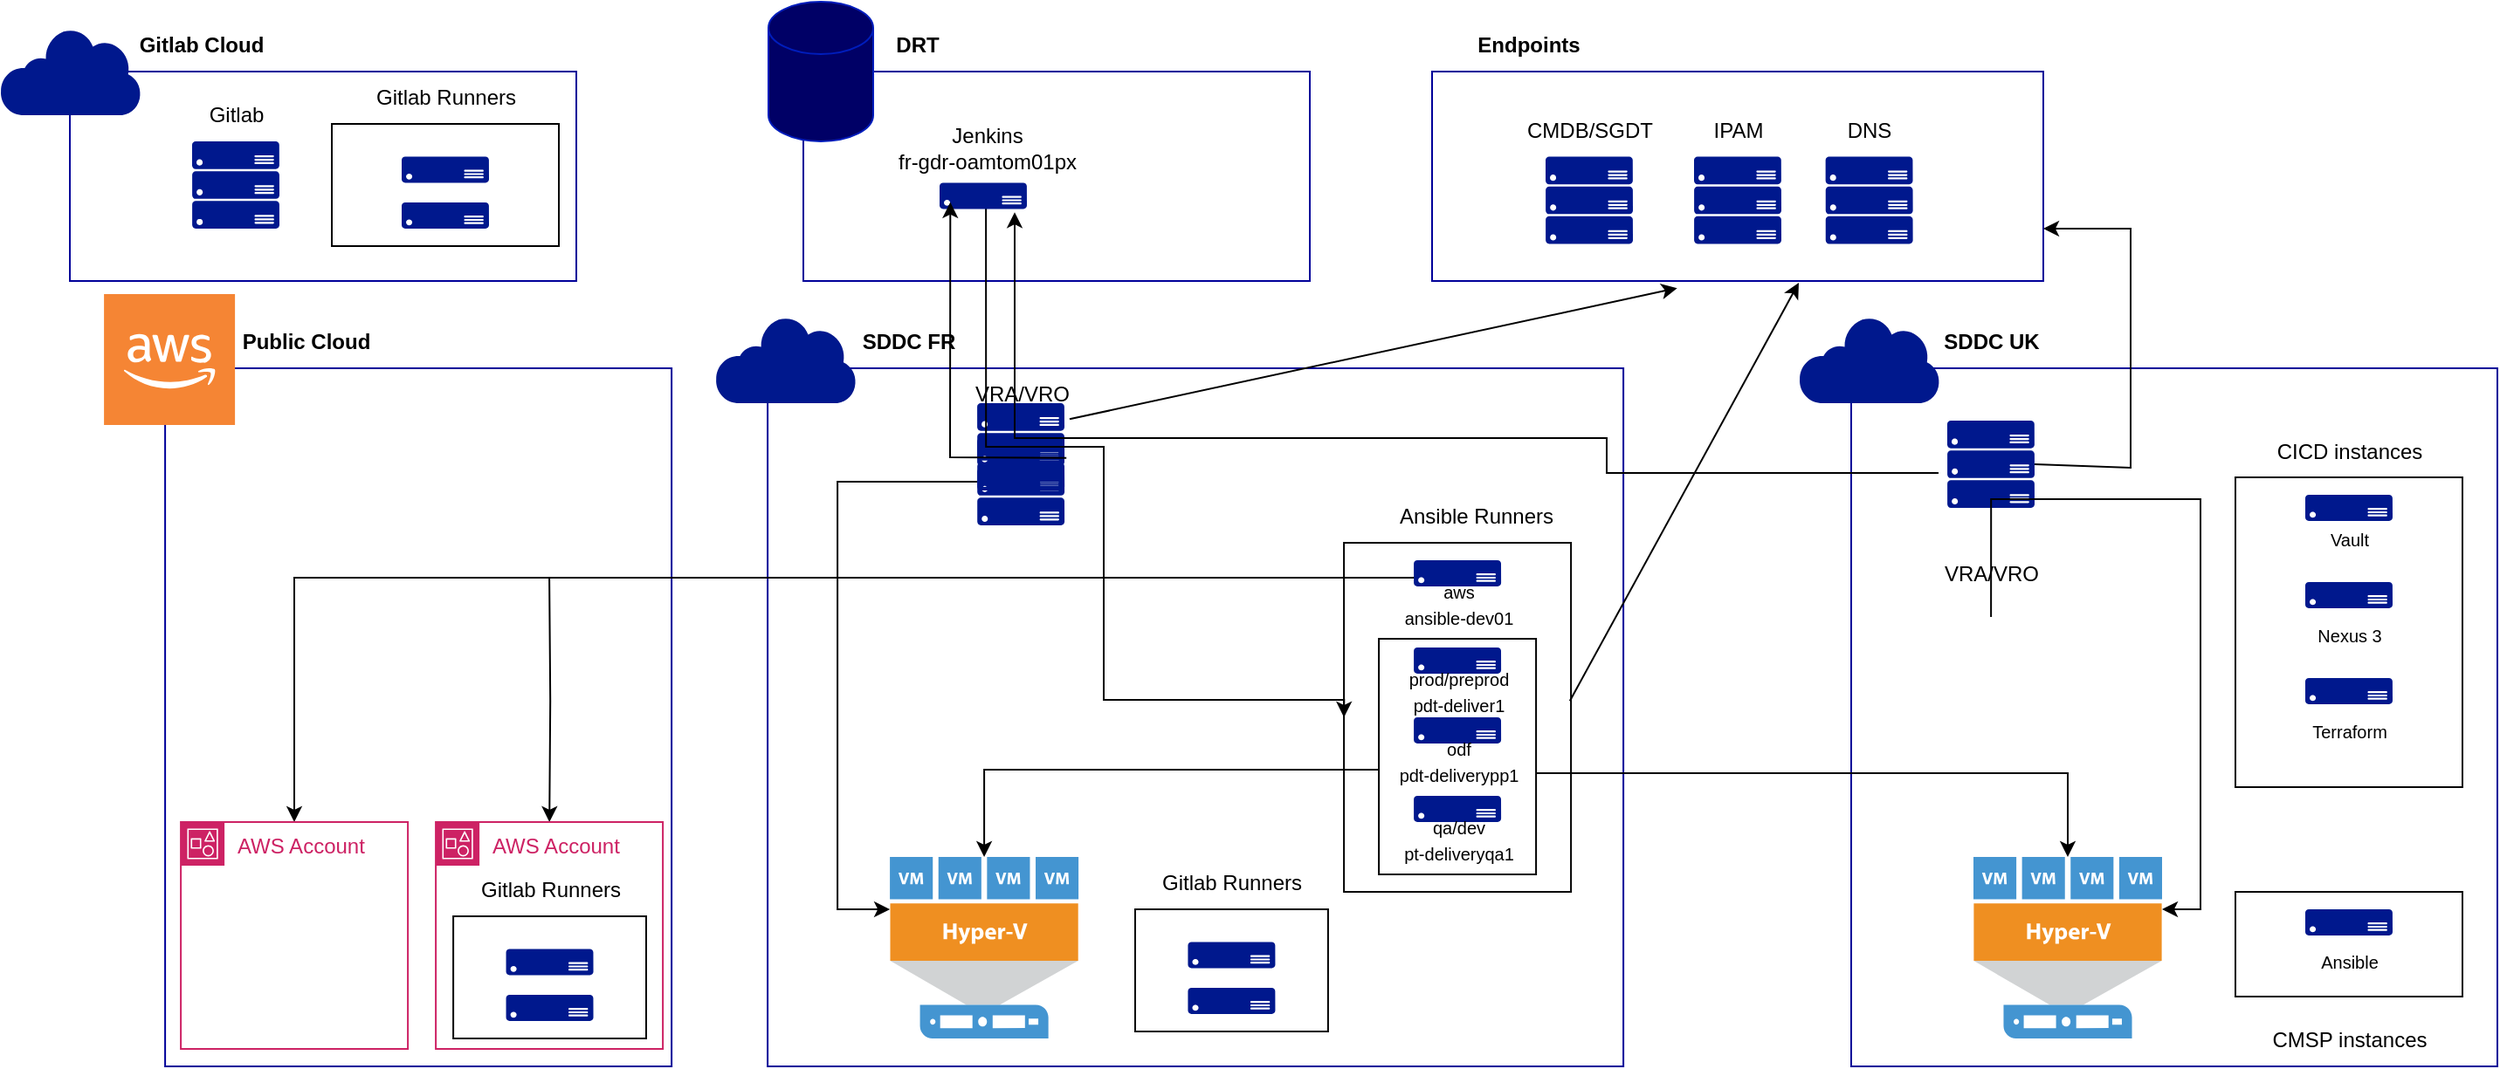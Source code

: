 <mxfile version="20.5.3" type="github">
  <diagram id="WSj-ofv7-w6pcWycVjmf" name="Page-1">
    <mxGraphModel dx="2211" dy="729" grid="1" gridSize="10" guides="1" tooltips="1" connect="1" arrows="1" fold="1" page="1" pageScale="1" pageWidth="827" pageHeight="1169" math="0" shadow="0">
      <root>
        <mxCell id="0" />
        <mxCell id="1" parent="0" />
        <mxCell id="iVrFUYGp8FM9man2nASM-22" value="" style="whiteSpace=wrap;html=1;strokeColor=#000099;" vertex="1" parent="1">
          <mxGeometry x="430" y="330" width="370" height="400" as="geometry" />
        </mxCell>
        <mxCell id="iVrFUYGp8FM9man2nASM-85" value="" style="rounded=0;whiteSpace=wrap;html=1;" vertex="1" parent="1">
          <mxGeometry x="650" y="630" width="130" height="60" as="geometry" />
        </mxCell>
        <mxCell id="iVrFUYGp8FM9man2nASM-1" value="" style="whiteSpace=wrap;html=1;strokeColor=#000099;" vertex="1" parent="1">
          <mxGeometry x="-190.45" y="330" width="490" height="400" as="geometry" />
        </mxCell>
        <mxCell id="iVrFUYGp8FM9man2nASM-2" value="" style="rounded=0;whiteSpace=wrap;html=1;" vertex="1" parent="1">
          <mxGeometry x="139.55" y="430" width="130" height="200" as="geometry" />
        </mxCell>
        <mxCell id="iVrFUYGp8FM9man2nASM-3" value="" style="rounded=0;whiteSpace=wrap;html=1;" vertex="1" parent="1">
          <mxGeometry x="159.55" y="485" width="90" height="135" as="geometry" />
        </mxCell>
        <mxCell id="iVrFUYGp8FM9man2nASM-4" value="" style="whiteSpace=wrap;html=1;strokeColor=#000099;" vertex="1" parent="1">
          <mxGeometry x="-170" y="160" width="290" height="120" as="geometry" />
        </mxCell>
        <mxCell id="iVrFUYGp8FM9man2nASM-5" value="" style="whiteSpace=wrap;html=1;strokeColor=#000099;" vertex="1" parent="1">
          <mxGeometry x="-535.45" y="330" width="290" height="400" as="geometry" />
        </mxCell>
        <mxCell id="iVrFUYGp8FM9man2nASM-6" value="" style="whiteSpace=wrap;html=1;strokeColor=#000099;" vertex="1" parent="1">
          <mxGeometry x="190" y="160" width="350" height="120" as="geometry" />
        </mxCell>
        <mxCell id="iVrFUYGp8FM9man2nASM-7" value="" style="sketch=0;aspect=fixed;pointerEvents=1;shadow=0;dashed=0;html=1;strokeColor=none;labelPosition=center;verticalLabelPosition=bottom;verticalAlign=top;align=center;fillColor=#00188D;shape=mxgraph.azure.server_rack" vertex="1" parent="1">
          <mxGeometry x="-70.45" y="350" width="50" height="50" as="geometry" />
        </mxCell>
        <mxCell id="iVrFUYGp8FM9man2nASM-8" value="VRA/VRO" style="text;html=1;align=center;verticalAlign=middle;resizable=0;points=[];autosize=1;strokeColor=none;fillColor=none;" vertex="1" parent="1">
          <mxGeometry x="-85.45" y="330" width="80" height="30" as="geometry" />
        </mxCell>
        <mxCell id="iVrFUYGp8FM9man2nASM-9" value="&lt;b&gt;SDDC FR&lt;/b&gt;" style="text;html=1;align=center;verticalAlign=middle;resizable=0;points=[];autosize=1;strokeColor=none;fillColor=none;" vertex="1" parent="1">
          <mxGeometry x="-150.45" y="300" width="80" height="30" as="geometry" />
        </mxCell>
        <mxCell id="iVrFUYGp8FM9man2nASM-10" value="" style="sketch=0;aspect=fixed;pointerEvents=1;shadow=0;dashed=0;html=1;strokeColor=none;labelPosition=center;verticalLabelPosition=bottom;verticalAlign=top;align=center;fillColor=#00188D;shape=mxgraph.mscae.enterprise.internet" vertex="1" parent="1">
          <mxGeometry x="-220.45" y="300" width="80.65" height="50" as="geometry" />
        </mxCell>
        <mxCell id="iVrFUYGp8FM9man2nASM-11" value="" style="pointerEvents=1;shadow=0;dashed=0;html=1;strokeColor=none;fillColor=#4495D1;labelPosition=center;verticalLabelPosition=bottom;verticalAlign=top;align=center;outlineConnect=0;shape=mxgraph.veeam.hyper_v_host;" vertex="1" parent="1">
          <mxGeometry x="-120.45" y="610" width="108" height="104" as="geometry" />
        </mxCell>
        <mxCell id="iVrFUYGp8FM9man2nASM-12" style="edgeStyle=orthogonalEdgeStyle;rounded=0;orthogonalLoop=1;jettySize=auto;html=1;" edge="1" parent="1" source="iVrFUYGp8FM9man2nASM-13" target="iVrFUYGp8FM9man2nASM-11">
          <mxGeometry relative="1" as="geometry">
            <Array as="points">
              <mxPoint x="-150.45" y="395" />
              <mxPoint x="-150.45" y="640" />
            </Array>
          </mxGeometry>
        </mxCell>
        <mxCell id="iVrFUYGp8FM9man2nASM-13" value="" style="sketch=0;aspect=fixed;pointerEvents=1;shadow=0;dashed=0;html=1;strokeColor=none;labelPosition=center;verticalLabelPosition=bottom;verticalAlign=top;align=center;fillColor=#00188D;shape=mxgraph.azure.server_rack" vertex="1" parent="1">
          <mxGeometry x="-70.45" y="370" width="50" height="50" as="geometry" />
        </mxCell>
        <mxCell id="iVrFUYGp8FM9man2nASM-14" style="edgeStyle=orthogonalEdgeStyle;rounded=0;orthogonalLoop=1;jettySize=auto;html=1;exitX=0.5;exitY=1;exitDx=0;exitDy=0;exitPerimeter=0;entryX=0;entryY=0.5;entryDx=0;entryDy=0;" edge="1" parent="1" target="iVrFUYGp8FM9man2nASM-2">
          <mxGeometry relative="1" as="geometry">
            <Array as="points">
              <mxPoint x="-65" y="375" />
              <mxPoint x="2" y="375" />
              <mxPoint x="2" y="520" />
              <mxPoint x="140" y="520" />
            </Array>
            <mxPoint x="139.55" y="533.6" as="targetPoint" />
            <mxPoint x="-65.44" y="233.75" as="sourcePoint" />
          </mxGeometry>
        </mxCell>
        <mxCell id="iVrFUYGp8FM9man2nASM-15" value="" style="sketch=0;aspect=fixed;pointerEvents=1;shadow=0;dashed=0;html=1;strokeColor=none;labelPosition=center;verticalLabelPosition=bottom;verticalAlign=top;align=center;fillColor=#00188D;shape=mxgraph.azure.server" vertex="1" parent="1">
          <mxGeometry x="-92" y="223.75" width="50" height="15" as="geometry" />
        </mxCell>
        <mxCell id="iVrFUYGp8FM9man2nASM-16" value="Jenkins&lt;br&gt;fr-gdr-oamtom01px" style="text;html=1;align=center;verticalAlign=middle;resizable=0;points=[];autosize=1;strokeColor=none;fillColor=none;" vertex="1" parent="1">
          <mxGeometry x="-130" y="183.75" width="130" height="40" as="geometry" />
        </mxCell>
        <mxCell id="iVrFUYGp8FM9man2nASM-17" style="edgeStyle=orthogonalEdgeStyle;rounded=0;orthogonalLoop=1;jettySize=auto;html=1;" edge="1" parent="1" target="iVrFUYGp8FM9man2nASM-32">
          <mxGeometry relative="1" as="geometry">
            <mxPoint x="-315.45" y="450" as="sourcePoint" />
          </mxGeometry>
        </mxCell>
        <mxCell id="iVrFUYGp8FM9man2nASM-18" style="edgeStyle=orthogonalEdgeStyle;rounded=0;orthogonalLoop=1;jettySize=auto;html=1;exitX=0.25;exitY=0.125;exitDx=0;exitDy=0;exitPerimeter=0;" edge="1" parent="1" source="iVrFUYGp8FM9man2nASM-49" target="iVrFUYGp8FM9man2nASM-31">
          <mxGeometry relative="1" as="geometry" />
        </mxCell>
        <mxCell id="iVrFUYGp8FM9man2nASM-19" value="" style="sketch=0;aspect=fixed;pointerEvents=1;shadow=0;dashed=0;html=1;strokeColor=none;labelPosition=center;verticalLabelPosition=bottom;verticalAlign=top;align=center;fillColor=#00188D;shape=mxgraph.azure.server" vertex="1" parent="1">
          <mxGeometry x="179.55" y="490" width="50" height="15" as="geometry" />
        </mxCell>
        <mxCell id="iVrFUYGp8FM9man2nASM-20" value="&lt;b&gt;Endpoints&lt;/b&gt;" style="text;html=1;align=center;verticalAlign=middle;resizable=0;points=[];autosize=1;strokeColor=none;fillColor=none;" vertex="1" parent="1">
          <mxGeometry x="205" y="130" width="80" height="30" as="geometry" />
        </mxCell>
        <mxCell id="iVrFUYGp8FM9man2nASM-21" value="" style="sketch=0;aspect=fixed;pointerEvents=1;shadow=0;dashed=0;html=1;strokeColor=none;labelPosition=center;verticalLabelPosition=bottom;verticalAlign=top;align=center;fillColor=#00188D;shape=mxgraph.azure.server_rack" vertex="1" parent="1">
          <mxGeometry x="485" y="360" width="50" height="50" as="geometry" />
        </mxCell>
        <mxCell id="iVrFUYGp8FM9man2nASM-23" value="VRA/VRO" style="text;html=1;align=center;verticalAlign=middle;resizable=0;points=[];autosize=1;strokeColor=none;fillColor=none;" vertex="1" parent="1">
          <mxGeometry x="470" y="432.5" width="80" height="30" as="geometry" />
        </mxCell>
        <mxCell id="iVrFUYGp8FM9man2nASM-24" value="&lt;b&gt;SDDC UK&lt;/b&gt;" style="text;html=1;align=center;verticalAlign=middle;resizable=0;points=[];autosize=1;strokeColor=none;fillColor=none;" vertex="1" parent="1">
          <mxGeometry x="470" y="300" width="80" height="30" as="geometry" />
        </mxCell>
        <mxCell id="iVrFUYGp8FM9man2nASM-25" value="" style="sketch=0;aspect=fixed;pointerEvents=1;shadow=0;dashed=0;html=1;strokeColor=none;labelPosition=center;verticalLabelPosition=bottom;verticalAlign=top;align=center;fillColor=#00188D;shape=mxgraph.mscae.enterprise.internet" vertex="1" parent="1">
          <mxGeometry x="400" y="300" width="80.65" height="50" as="geometry" />
        </mxCell>
        <mxCell id="iVrFUYGp8FM9man2nASM-26" value="" style="pointerEvents=1;shadow=0;dashed=0;html=1;strokeColor=none;fillColor=#4495D1;labelPosition=center;verticalLabelPosition=bottom;verticalAlign=top;align=center;outlineConnect=0;shape=mxgraph.veeam.hyper_v_host;" vertex="1" parent="1">
          <mxGeometry x="500" y="610" width="108" height="104" as="geometry" />
        </mxCell>
        <mxCell id="iVrFUYGp8FM9man2nASM-27" style="edgeStyle=orthogonalEdgeStyle;rounded=0;orthogonalLoop=1;jettySize=auto;html=1;" edge="1" parent="1" target="iVrFUYGp8FM9man2nASM-26">
          <mxGeometry relative="1" as="geometry">
            <Array as="points">
              <mxPoint x="630" y="405" />
              <mxPoint x="630" y="640" />
            </Array>
            <mxPoint x="620" y="660" as="targetPoint" />
            <mxPoint x="510.067" y="472.5" as="sourcePoint" />
          </mxGeometry>
        </mxCell>
        <mxCell id="iVrFUYGp8FM9man2nASM-29" value="&lt;b&gt;Public Cloud&lt;/b&gt;" style="text;html=1;align=center;verticalAlign=middle;resizable=0;points=[];autosize=1;strokeColor=none;fillColor=none;" vertex="1" parent="1">
          <mxGeometry x="-505.45" y="300" width="100" height="30" as="geometry" />
        </mxCell>
        <mxCell id="iVrFUYGp8FM9man2nASM-30" value="" style="outlineConnect=0;dashed=0;verticalLabelPosition=bottom;verticalAlign=top;align=center;html=1;shape=mxgraph.aws3.cloud_2;fillColor=#F58534;gradientColor=none;strokeColor=#000099;" vertex="1" parent="1">
          <mxGeometry x="-570.45" y="287.5" width="75" height="75" as="geometry" />
        </mxCell>
        <mxCell id="iVrFUYGp8FM9man2nASM-31" value="AWS Account" style="points=[[0,0],[0.25,0],[0.5,0],[0.75,0],[1,0],[1,0.25],[1,0.5],[1,0.75],[1,1],[0.75,1],[0.5,1],[0.25,1],[0,1],[0,0.75],[0,0.5],[0,0.25]];outlineConnect=0;gradientColor=none;html=1;whiteSpace=wrap;fontSize=12;fontStyle=0;container=1;pointerEvents=0;collapsible=0;recursiveResize=0;shape=mxgraph.aws4.group;grIcon=mxgraph.aws4.group_account;strokeColor=#CD2264;fillColor=none;verticalAlign=top;align=left;spacingLeft=30;fontColor=#CD2264;dashed=0;" vertex="1" parent="1">
          <mxGeometry x="-526.45" y="590" width="130" height="130" as="geometry" />
        </mxCell>
        <mxCell id="iVrFUYGp8FM9man2nASM-32" value="AWS Account" style="points=[[0,0],[0.25,0],[0.5,0],[0.75,0],[1,0],[1,0.25],[1,0.5],[1,0.75],[1,1],[0.75,1],[0.5,1],[0.25,1],[0,1],[0,0.75],[0,0.5],[0,0.25]];outlineConnect=0;gradientColor=none;html=1;whiteSpace=wrap;fontSize=12;fontStyle=0;container=1;pointerEvents=0;collapsible=0;recursiveResize=0;shape=mxgraph.aws4.group;grIcon=mxgraph.aws4.group_account;strokeColor=#CD2264;fillColor=none;verticalAlign=top;align=left;spacingLeft=30;fontColor=#CD2264;dashed=0;" vertex="1" parent="1">
          <mxGeometry x="-380.45" y="590" width="130" height="130" as="geometry" />
        </mxCell>
        <mxCell id="iVrFUYGp8FM9man2nASM-66" value="" style="rounded=0;whiteSpace=wrap;html=1;" vertex="1" parent="iVrFUYGp8FM9man2nASM-32">
          <mxGeometry x="10" y="54" width="110.45" height="70" as="geometry" />
        </mxCell>
        <mxCell id="iVrFUYGp8FM9man2nASM-67" value="Gitlab Runners" style="text;html=1;align=center;verticalAlign=middle;resizable=0;points=[];autosize=1;strokeColor=none;fillColor=none;" vertex="1" parent="iVrFUYGp8FM9man2nASM-32">
          <mxGeometry x="15.22" y="24" width="100" height="30" as="geometry" />
        </mxCell>
        <mxCell id="iVrFUYGp8FM9man2nASM-68" value="" style="sketch=0;aspect=fixed;pointerEvents=1;shadow=0;dashed=0;html=1;strokeColor=none;labelPosition=center;verticalLabelPosition=bottom;verticalAlign=top;align=center;fillColor=#00188D;shape=mxgraph.azure.server" vertex="1" parent="iVrFUYGp8FM9man2nASM-32">
          <mxGeometry x="40.22" y="72.75" width="50" height="15" as="geometry" />
        </mxCell>
        <mxCell id="iVrFUYGp8FM9man2nASM-69" value="" style="sketch=0;aspect=fixed;pointerEvents=1;shadow=0;dashed=0;html=1;strokeColor=none;labelPosition=center;verticalLabelPosition=bottom;verticalAlign=top;align=center;fillColor=#00188D;shape=mxgraph.azure.server" vertex="1" parent="iVrFUYGp8FM9man2nASM-32">
          <mxGeometry x="40.22" y="99" width="50" height="15" as="geometry" />
        </mxCell>
        <mxCell id="iVrFUYGp8FM9man2nASM-33" value="CMDB/SGDT" style="text;html=1;align=center;verticalAlign=middle;resizable=0;points=[];autosize=1;strokeColor=none;fillColor=none;" vertex="1" parent="1">
          <mxGeometry x="230" y="178.75" width="100" height="30" as="geometry" />
        </mxCell>
        <mxCell id="iVrFUYGp8FM9man2nASM-34" value="" style="sketch=0;aspect=fixed;pointerEvents=1;shadow=0;dashed=0;html=1;strokeColor=none;labelPosition=center;verticalLabelPosition=bottom;verticalAlign=top;align=center;fillColor=#00188D;shape=mxgraph.azure.server_rack" vertex="1" parent="1">
          <mxGeometry x="255" y="208.75" width="50" height="50" as="geometry" />
        </mxCell>
        <mxCell id="iVrFUYGp8FM9man2nASM-35" value="IPAM" style="text;html=1;align=center;verticalAlign=middle;resizable=0;points=[];autosize=1;strokeColor=none;fillColor=none;" vertex="1" parent="1">
          <mxGeometry x="340" y="178.75" width="50" height="30" as="geometry" />
        </mxCell>
        <mxCell id="iVrFUYGp8FM9man2nASM-36" value="" style="sketch=0;aspect=fixed;pointerEvents=1;shadow=0;dashed=0;html=1;strokeColor=none;labelPosition=center;verticalLabelPosition=bottom;verticalAlign=top;align=center;fillColor=#00188D;shape=mxgraph.azure.server_rack" vertex="1" parent="1">
          <mxGeometry x="340" y="208.75" width="50" height="50" as="geometry" />
        </mxCell>
        <mxCell id="iVrFUYGp8FM9man2nASM-37" value="DNS" style="text;html=1;align=center;verticalAlign=middle;resizable=0;points=[];autosize=1;strokeColor=none;fillColor=none;" vertex="1" parent="1">
          <mxGeometry x="415.32" y="178.75" width="50" height="30" as="geometry" />
        </mxCell>
        <mxCell id="iVrFUYGp8FM9man2nASM-38" value="" style="sketch=0;aspect=fixed;pointerEvents=1;shadow=0;dashed=0;html=1;strokeColor=none;labelPosition=center;verticalLabelPosition=bottom;verticalAlign=top;align=center;fillColor=#00188D;shape=mxgraph.azure.server_rack" vertex="1" parent="1">
          <mxGeometry x="415.32" y="208.75" width="50" height="50" as="geometry" />
        </mxCell>
        <mxCell id="iVrFUYGp8FM9man2nASM-39" value="" style="shape=cylinder3;whiteSpace=wrap;html=1;boundedLbl=1;backgroundOutline=1;size=15;fillColor=#000066;fontColor=#ffffff;strokeColor=#001DBC;" vertex="1" parent="1">
          <mxGeometry x="-190" y="120" width="60" height="80" as="geometry" />
        </mxCell>
        <mxCell id="iVrFUYGp8FM9man2nASM-40" value="&lt;b&gt;DRT&lt;/b&gt;" style="text;html=1;align=center;verticalAlign=middle;resizable=0;points=[];autosize=1;strokeColor=none;fillColor=none;" vertex="1" parent="1">
          <mxGeometry x="-130" y="130" width="50" height="30" as="geometry" />
        </mxCell>
        <mxCell id="iVrFUYGp8FM9man2nASM-41" value="" style="endArrow=classic;html=1;rounded=0;exitX=1.021;exitY=0.228;exitDx=0;exitDy=0;exitPerimeter=0;entryX=0.123;entryY=0.742;entryDx=0;entryDy=0;entryPerimeter=0;" edge="1" parent="1" source="iVrFUYGp8FM9man2nASM-13" target="iVrFUYGp8FM9man2nASM-15">
          <mxGeometry width="50" height="50" relative="1" as="geometry">
            <mxPoint x="110" y="500" as="sourcePoint" />
            <mxPoint x="160" y="450" as="targetPoint" />
            <Array as="points">
              <mxPoint x="-86" y="381" />
            </Array>
          </mxGeometry>
        </mxCell>
        <mxCell id="iVrFUYGp8FM9man2nASM-42" value="Ansible Runners" style="text;html=1;align=center;verticalAlign=middle;resizable=0;points=[];autosize=1;strokeColor=none;fillColor=none;" vertex="1" parent="1">
          <mxGeometry x="159.55" y="400" width="110" height="30" as="geometry" />
        </mxCell>
        <mxCell id="iVrFUYGp8FM9man2nASM-43" value="&lt;font style=&quot;font-size: 10px;&quot;&gt;prod/preprod&lt;br&gt;pdt-deliver1&lt;/font&gt;" style="text;html=1;align=center;verticalAlign=middle;resizable=0;points=[];autosize=1;strokeColor=none;fillColor=none;" vertex="1" parent="1">
          <mxGeometry x="164.55" y="495" width="80" height="40" as="geometry" />
        </mxCell>
        <mxCell id="iVrFUYGp8FM9man2nASM-44" value="" style="sketch=0;aspect=fixed;pointerEvents=1;shadow=0;dashed=0;html=1;strokeColor=none;labelPosition=center;verticalLabelPosition=bottom;verticalAlign=top;align=center;fillColor=#00188D;shape=mxgraph.azure.server" vertex="1" parent="1">
          <mxGeometry x="179.55" y="530" width="50" height="15" as="geometry" />
        </mxCell>
        <mxCell id="iVrFUYGp8FM9man2nASM-45" value="&lt;font style=&quot;font-size: 10px;&quot;&gt;odf&lt;br&gt;pdt-deliverypp1&lt;/font&gt;" style="text;html=1;align=center;verticalAlign=middle;resizable=0;points=[];autosize=1;strokeColor=none;fillColor=none;" vertex="1" parent="1">
          <mxGeometry x="159.55" y="535" width="90" height="40" as="geometry" />
        </mxCell>
        <mxCell id="iVrFUYGp8FM9man2nASM-46" value="" style="sketch=0;aspect=fixed;pointerEvents=1;shadow=0;dashed=0;html=1;strokeColor=none;labelPosition=center;verticalLabelPosition=bottom;verticalAlign=top;align=center;fillColor=#00188D;shape=mxgraph.azure.server" vertex="1" parent="1">
          <mxGeometry x="179.55" y="575" width="50" height="15" as="geometry" />
        </mxCell>
        <mxCell id="iVrFUYGp8FM9man2nASM-47" value="&lt;font style=&quot;font-size: 10px;&quot;&gt;qa/dev&lt;br&gt;pt-deliveryqa1&lt;/font&gt;" style="text;html=1;align=center;verticalAlign=middle;resizable=0;points=[];autosize=1;strokeColor=none;fillColor=none;" vertex="1" parent="1">
          <mxGeometry x="159.55" y="580" width="90" height="40" as="geometry" />
        </mxCell>
        <mxCell id="iVrFUYGp8FM9man2nASM-48" value="" style="sketch=0;aspect=fixed;pointerEvents=1;shadow=0;dashed=0;html=1;strokeColor=none;labelPosition=center;verticalLabelPosition=bottom;verticalAlign=top;align=center;fillColor=#00188D;shape=mxgraph.azure.server" vertex="1" parent="1">
          <mxGeometry x="179.55" y="440" width="50" height="15" as="geometry" />
        </mxCell>
        <mxCell id="iVrFUYGp8FM9man2nASM-49" value="&lt;font style=&quot;font-size: 10px;&quot;&gt;aws&lt;br&gt;ansible-dev01&lt;/font&gt;" style="text;html=1;align=center;verticalAlign=middle;resizable=0;points=[];autosize=1;strokeColor=none;fillColor=none;" vertex="1" parent="1">
          <mxGeometry x="159.55" y="445" width="90" height="40" as="geometry" />
        </mxCell>
        <mxCell id="iVrFUYGp8FM9man2nASM-50" value="" style="endArrow=classic;html=1;rounded=0;" edge="1" parent="1" target="iVrFUYGp8FM9man2nASM-11">
          <mxGeometry width="50" height="50" relative="1" as="geometry">
            <mxPoint x="159.55" y="560" as="sourcePoint" />
            <mxPoint x="49.55" y="860" as="targetPoint" />
            <Array as="points">
              <mxPoint x="159.55" y="560" />
              <mxPoint x="29.55" y="560" />
              <mxPoint x="-66.45" y="560" />
            </Array>
          </mxGeometry>
        </mxCell>
        <mxCell id="iVrFUYGp8FM9man2nASM-51" value="" style="endArrow=classic;html=1;rounded=0;entryX=0.86;entryY=1.122;entryDx=0;entryDy=0;entryPerimeter=0;" edge="1" parent="1" target="iVrFUYGp8FM9man2nASM-15">
          <mxGeometry width="50" height="50" relative="1" as="geometry">
            <mxPoint x="480" y="390" as="sourcePoint" />
            <mxPoint x="-75.85" y="244.88" as="targetPoint" />
            <Array as="points">
              <mxPoint x="290" y="390" />
              <mxPoint x="290" y="370" />
              <mxPoint x="-49" y="370" />
            </Array>
          </mxGeometry>
        </mxCell>
        <mxCell id="iVrFUYGp8FM9man2nASM-52" value="" style="endArrow=classic;html=1;rounded=0;fontSize=10;exitX=1.003;exitY=0.57;exitDx=0;exitDy=0;exitPerimeter=0;" edge="1" parent="1" source="iVrFUYGp8FM9man2nASM-3" target="iVrFUYGp8FM9man2nASM-26">
          <mxGeometry width="50" height="50" relative="1" as="geometry">
            <mxPoint x="250" y="580" as="sourcePoint" />
            <mxPoint x="360" y="640" as="targetPoint" />
            <Array as="points">
              <mxPoint x="554" y="562" />
            </Array>
          </mxGeometry>
        </mxCell>
        <mxCell id="iVrFUYGp8FM9man2nASM-53" value="" style="endArrow=classic;html=1;rounded=0;fontSize=10;exitX=0.995;exitY=0.453;exitDx=0;exitDy=0;exitPerimeter=0;entryX=0.287;entryY=1.008;entryDx=0;entryDy=0;entryPerimeter=0;" edge="1" parent="1" source="iVrFUYGp8FM9man2nASM-2">
          <mxGeometry width="50" height="50" relative="1" as="geometry">
            <mxPoint x="329.55" y="485" as="sourcePoint" />
            <mxPoint x="400" y="280.96" as="targetPoint" />
          </mxGeometry>
        </mxCell>
        <mxCell id="iVrFUYGp8FM9man2nASM-54" value="" style="endArrow=classic;html=1;rounded=0;fontSize=10;exitX=1.058;exitY=0.183;exitDx=0;exitDy=0;exitPerimeter=0;entryX=0.088;entryY=1.034;entryDx=0;entryDy=0;entryPerimeter=0;" edge="1" parent="1" source="iVrFUYGp8FM9man2nASM-7">
          <mxGeometry width="50" height="50" relative="1" as="geometry">
            <mxPoint x="278.9" y="530.6" as="sourcePoint" />
            <mxPoint x="330.35" y="284.08" as="targetPoint" />
          </mxGeometry>
        </mxCell>
        <mxCell id="iVrFUYGp8FM9man2nASM-55" value="" style="endArrow=classic;html=1;rounded=0;fontSize=10;exitX=1;exitY=0.5;exitDx=0;exitDy=0;exitPerimeter=0;entryX=1;entryY=0.75;entryDx=0;entryDy=0;" edge="1" parent="1" source="iVrFUYGp8FM9man2nASM-21" target="iVrFUYGp8FM9man2nASM-6">
          <mxGeometry width="50" height="50" relative="1" as="geometry">
            <mxPoint x="535.4" y="479.75" as="sourcePoint" />
            <mxPoint x="700" y="220" as="targetPoint" />
            <Array as="points">
              <mxPoint x="590" y="387" />
              <mxPoint x="590" y="250" />
            </Array>
          </mxGeometry>
        </mxCell>
        <mxCell id="iVrFUYGp8FM9man2nASM-56" value="" style="whiteSpace=wrap;html=1;strokeColor=#000099;" vertex="1" parent="1">
          <mxGeometry x="-590" y="160" width="290" height="120" as="geometry" />
        </mxCell>
        <mxCell id="iVrFUYGp8FM9man2nASM-58" value="" style="sketch=0;aspect=fixed;pointerEvents=1;shadow=0;dashed=0;html=1;strokeColor=none;labelPosition=center;verticalLabelPosition=bottom;verticalAlign=top;align=center;fillColor=#00188D;shape=mxgraph.mscae.enterprise.internet" vertex="1" parent="1">
          <mxGeometry x="-630" y="135" width="80.65" height="50" as="geometry" />
        </mxCell>
        <mxCell id="iVrFUYGp8FM9man2nASM-59" value="&lt;b&gt;Gitlab Cloud&lt;/b&gt;" style="text;html=1;align=center;verticalAlign=middle;resizable=0;points=[];autosize=1;strokeColor=none;fillColor=none;" vertex="1" parent="1">
          <mxGeometry x="-560" y="130" width="90" height="30" as="geometry" />
        </mxCell>
        <mxCell id="iVrFUYGp8FM9man2nASM-60" value="" style="sketch=0;aspect=fixed;pointerEvents=1;shadow=0;dashed=0;html=1;strokeColor=none;labelPosition=center;verticalLabelPosition=bottom;verticalAlign=top;align=center;fillColor=#00188D;shape=mxgraph.azure.server_rack" vertex="1" parent="1">
          <mxGeometry x="-520" y="200" width="50" height="50" as="geometry" />
        </mxCell>
        <mxCell id="iVrFUYGp8FM9man2nASM-61" value="Gitlab" style="text;html=1;align=center;verticalAlign=middle;resizable=0;points=[];autosize=1;strokeColor=none;fillColor=none;" vertex="1" parent="1">
          <mxGeometry x="-520" y="170" width="50" height="30" as="geometry" />
        </mxCell>
        <mxCell id="iVrFUYGp8FM9man2nASM-62" value="" style="rounded=0;whiteSpace=wrap;html=1;" vertex="1" parent="1">
          <mxGeometry x="-440" y="190" width="130" height="70" as="geometry" />
        </mxCell>
        <mxCell id="iVrFUYGp8FM9man2nASM-63" value="Gitlab Runners" style="text;html=1;align=center;verticalAlign=middle;resizable=0;points=[];autosize=1;strokeColor=none;fillColor=none;" vertex="1" parent="1">
          <mxGeometry x="-425.0" y="160" width="100" height="30" as="geometry" />
        </mxCell>
        <mxCell id="iVrFUYGp8FM9man2nASM-64" value="" style="sketch=0;aspect=fixed;pointerEvents=1;shadow=0;dashed=0;html=1;strokeColor=none;labelPosition=center;verticalLabelPosition=bottom;verticalAlign=top;align=center;fillColor=#00188D;shape=mxgraph.azure.server" vertex="1" parent="1">
          <mxGeometry x="-400.0" y="208.75" width="50" height="15" as="geometry" />
        </mxCell>
        <mxCell id="iVrFUYGp8FM9man2nASM-65" value="" style="sketch=0;aspect=fixed;pointerEvents=1;shadow=0;dashed=0;html=1;strokeColor=none;labelPosition=center;verticalLabelPosition=bottom;verticalAlign=top;align=center;fillColor=#00188D;shape=mxgraph.azure.server" vertex="1" parent="1">
          <mxGeometry x="-400.0" y="235" width="50" height="15" as="geometry" />
        </mxCell>
        <mxCell id="iVrFUYGp8FM9man2nASM-70" value="" style="rounded=0;whiteSpace=wrap;html=1;" vertex="1" parent="1">
          <mxGeometry x="650" y="392.5" width="130" height="177.5" as="geometry" />
        </mxCell>
        <mxCell id="iVrFUYGp8FM9man2nASM-72" value="" style="sketch=0;aspect=fixed;pointerEvents=1;shadow=0;dashed=0;html=1;strokeColor=none;labelPosition=center;verticalLabelPosition=bottom;verticalAlign=top;align=center;fillColor=#00188D;shape=mxgraph.azure.server" vertex="1" parent="1">
          <mxGeometry x="690" y="452.5" width="50" height="15" as="geometry" />
        </mxCell>
        <mxCell id="iVrFUYGp8FM9man2nASM-73" value="CICD instances" style="text;html=1;align=center;verticalAlign=middle;resizable=0;points=[];autosize=1;strokeColor=none;fillColor=none;" vertex="1" parent="1">
          <mxGeometry x="660" y="362.5" width="110" height="30" as="geometry" />
        </mxCell>
        <mxCell id="iVrFUYGp8FM9man2nASM-77" value="" style="sketch=0;aspect=fixed;pointerEvents=1;shadow=0;dashed=0;html=1;strokeColor=none;labelPosition=center;verticalLabelPosition=bottom;verticalAlign=top;align=center;fillColor=#00188D;shape=mxgraph.azure.server" vertex="1" parent="1">
          <mxGeometry x="690" y="507.5" width="50" height="15" as="geometry" />
        </mxCell>
        <mxCell id="iVrFUYGp8FM9man2nASM-79" value="" style="sketch=0;aspect=fixed;pointerEvents=1;shadow=0;dashed=0;html=1;strokeColor=none;labelPosition=center;verticalLabelPosition=bottom;verticalAlign=top;align=center;fillColor=#00188D;shape=mxgraph.azure.server" vertex="1" parent="1">
          <mxGeometry x="690" y="402.5" width="50" height="15" as="geometry" />
        </mxCell>
        <mxCell id="iVrFUYGp8FM9man2nASM-80" value="&lt;span style=&quot;font-size: 10px;&quot;&gt;Vault&lt;/span&gt;" style="text;html=1;align=center;verticalAlign=middle;resizable=0;points=[];autosize=1;strokeColor=none;fillColor=none;" vertex="1" parent="1">
          <mxGeometry x="690" y="412.5" width="50" height="30" as="geometry" />
        </mxCell>
        <mxCell id="iVrFUYGp8FM9man2nASM-81" value="&lt;span style=&quot;font-size: 10px;&quot;&gt;Nexus 3&lt;/span&gt;" style="text;html=1;align=center;verticalAlign=middle;resizable=0;points=[];autosize=1;strokeColor=none;fillColor=none;" vertex="1" parent="1">
          <mxGeometry x="685" y="467.5" width="60" height="30" as="geometry" />
        </mxCell>
        <mxCell id="iVrFUYGp8FM9man2nASM-82" value="&lt;span style=&quot;font-size: 10px;&quot;&gt;Terraform&lt;/span&gt;" style="text;html=1;align=center;verticalAlign=middle;resizable=0;points=[];autosize=1;strokeColor=none;fillColor=none;" vertex="1" parent="1">
          <mxGeometry x="680" y="522.5" width="70" height="30" as="geometry" />
        </mxCell>
        <mxCell id="iVrFUYGp8FM9man2nASM-83" value="" style="sketch=0;aspect=fixed;pointerEvents=1;shadow=0;dashed=0;html=1;strokeColor=none;labelPosition=center;verticalLabelPosition=bottom;verticalAlign=top;align=center;fillColor=#00188D;shape=mxgraph.azure.server" vertex="1" parent="1">
          <mxGeometry x="690" y="640" width="50" height="15" as="geometry" />
        </mxCell>
        <mxCell id="iVrFUYGp8FM9man2nASM-84" value="&lt;span style=&quot;font-size: 10px;&quot;&gt;Ansible&lt;/span&gt;" style="text;html=1;align=center;verticalAlign=middle;resizable=0;points=[];autosize=1;strokeColor=none;fillColor=none;" vertex="1" parent="1">
          <mxGeometry x="685" y="655" width="60" height="30" as="geometry" />
        </mxCell>
        <mxCell id="iVrFUYGp8FM9man2nASM-86" value="CMSP instances" style="text;html=1;align=center;verticalAlign=middle;resizable=0;points=[];autosize=1;strokeColor=none;fillColor=none;" vertex="1" parent="1">
          <mxGeometry x="660" y="700" width="110" height="30" as="geometry" />
        </mxCell>
        <mxCell id="iVrFUYGp8FM9man2nASM-87" value="" style="rounded=0;whiteSpace=wrap;html=1;" vertex="1" parent="1">
          <mxGeometry x="20" y="640" width="110.45" height="70" as="geometry" />
        </mxCell>
        <mxCell id="iVrFUYGp8FM9man2nASM-88" value="Gitlab Runners" style="text;html=1;align=center;verticalAlign=middle;resizable=0;points=[];autosize=1;strokeColor=none;fillColor=none;" vertex="1" parent="1">
          <mxGeometry x="25.22" y="610" width="100" height="30" as="geometry" />
        </mxCell>
        <mxCell id="iVrFUYGp8FM9man2nASM-89" value="" style="sketch=0;aspect=fixed;pointerEvents=1;shadow=0;dashed=0;html=1;strokeColor=none;labelPosition=center;verticalLabelPosition=bottom;verticalAlign=top;align=center;fillColor=#00188D;shape=mxgraph.azure.server" vertex="1" parent="1">
          <mxGeometry x="50.22" y="658.75" width="50" height="15" as="geometry" />
        </mxCell>
        <mxCell id="iVrFUYGp8FM9man2nASM-90" value="" style="sketch=0;aspect=fixed;pointerEvents=1;shadow=0;dashed=0;html=1;strokeColor=none;labelPosition=center;verticalLabelPosition=bottom;verticalAlign=top;align=center;fillColor=#00188D;shape=mxgraph.azure.server" vertex="1" parent="1">
          <mxGeometry x="50.22" y="685" width="50" height="15" as="geometry" />
        </mxCell>
      </root>
    </mxGraphModel>
  </diagram>
</mxfile>
